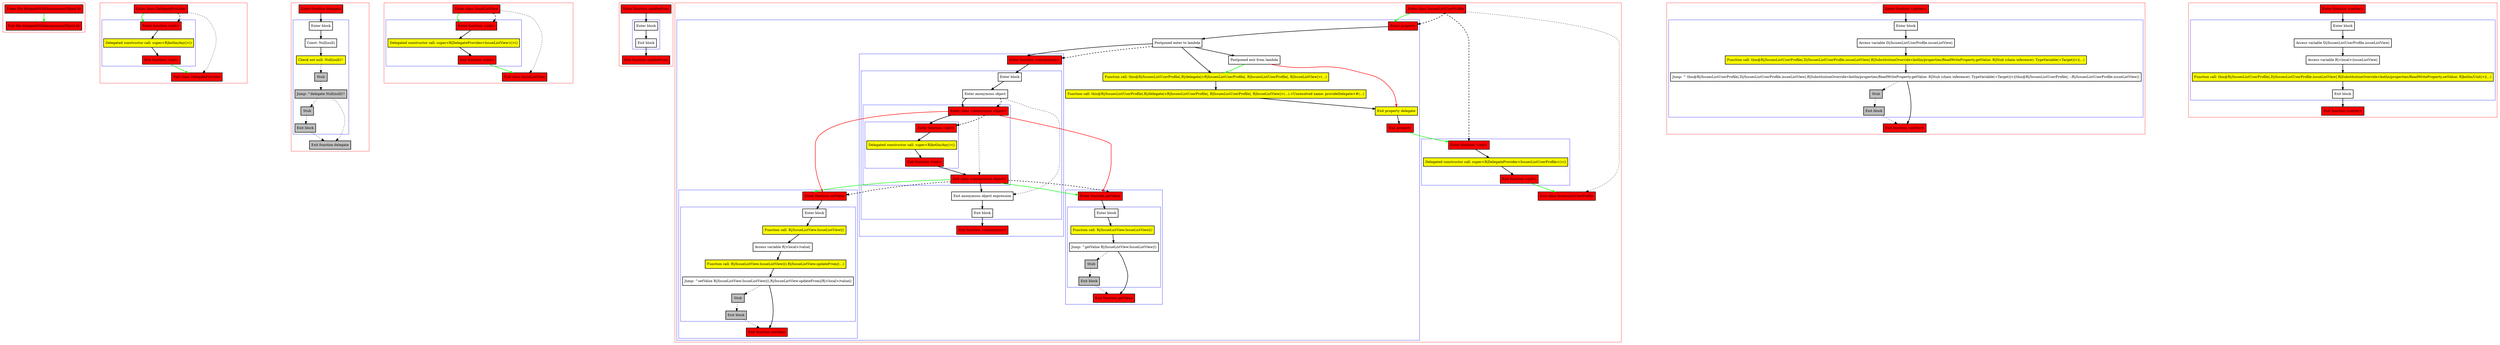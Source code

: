 digraph delegateWithAnonymousObject_kt {
    graph [nodesep=3]
    node [shape=box penwidth=2]
    edge [penwidth=2]

    subgraph cluster_0 {
        color=red
        0 [label="Enter file delegateWithAnonymousObject.kt" style="filled" fillcolor=red];
        1 [label="Exit file delegateWithAnonymousObject.kt" style="filled" fillcolor=red];
    }
    0 -> {1} [color=green];

    subgraph cluster_1 {
        color=red
        2 [label="Enter class DelegateProvider" style="filled" fillcolor=red];
        subgraph cluster_2 {
            color=blue
            3 [label="Enter function <init>" style="filled" fillcolor=red];
            4 [label="Delegated constructor call: super<R|kotlin/Any|>()" style="filled" fillcolor=yellow];
            5 [label="Exit function <init>" style="filled" fillcolor=red];
        }
        6 [label="Exit class DelegateProvider" style="filled" fillcolor=red];
    }
    2 -> {3} [color=green];
    2 -> {6} [style=dotted];
    2 -> {3} [style=dashed];
    3 -> {4};
    4 -> {5};
    5 -> {6} [color=green];

    subgraph cluster_3 {
        color=red
        7 [label="Enter function delegate" style="filled" fillcolor=red];
        subgraph cluster_4 {
            color=blue
            8 [label="Enter block"];
            9 [label="Const: Null(null)"];
            10 [label="Check not null: Null(null)!!" style="filled" fillcolor=yellow];
            11 [label="Stub" style="filled" fillcolor=gray];
            12 [label="Jump: ^delegate Null(null)!!" style="filled" fillcolor=gray];
            13 [label="Stub" style="filled" fillcolor=gray];
            14 [label="Exit block" style="filled" fillcolor=gray];
        }
        15 [label="Exit function delegate" style="filled" fillcolor=gray];
    }
    7 -> {8};
    8 -> {9};
    9 -> {10};
    10 -> {11} [style=dotted];
    11 -> {12} [style=dotted];
    12 -> {13 15} [style=dotted];
    13 -> {14} [style=dotted];
    14 -> {15} [style=dotted];

    subgraph cluster_5 {
        color=red
        16 [label="Enter class IssueListView" style="filled" fillcolor=red];
        subgraph cluster_6 {
            color=blue
            17 [label="Enter function <init>" style="filled" fillcolor=red];
            18 [label="Delegated constructor call: super<R|DelegateProvider<IssueListView>|>()" style="filled" fillcolor=yellow];
            19 [label="Exit function <init>" style="filled" fillcolor=red];
        }
        20 [label="Exit class IssueListView" style="filled" fillcolor=red];
    }
    16 -> {17} [color=green];
    16 -> {20} [style=dotted];
    16 -> {17} [style=dashed];
    17 -> {18};
    18 -> {19};
    19 -> {20} [color=green];

    subgraph cluster_7 {
        color=red
        21 [label="Enter function updateFrom" style="filled" fillcolor=red];
        subgraph cluster_8 {
            color=blue
            22 [label="Enter block"];
            23 [label="Exit block"];
        }
        24 [label="Exit function updateFrom" style="filled" fillcolor=red];
    }
    21 -> {22};
    22 -> {23};
    23 -> {24};

    subgraph cluster_9 {
        color=red
        25 [label="Enter class IssuesListUserProfile" style="filled" fillcolor=red];
        subgraph cluster_10 {
            color=blue
            26 [label="Enter property" style="filled" fillcolor=red];
            27 [label="Postponed enter to lambda"];
            subgraph cluster_11 {
                color=blue
                28 [label="Enter function <anonymous>" style="filled" fillcolor=red];
                subgraph cluster_12 {
                    color=blue
                    29 [label="Enter block"];
                    30 [label="Enter anonymous object"];
                    subgraph cluster_13 {
                        color=blue
                        31 [label="Enter class <anonymous object>" style="filled" fillcolor=red];
                        subgraph cluster_14 {
                            color=blue
                            32 [label="Enter function <init>" style="filled" fillcolor=red];
                            33 [label="Delegated constructor call: super<R|kotlin/Any|>()" style="filled" fillcolor=yellow];
                            34 [label="Exit function <init>" style="filled" fillcolor=red];
                        }
                        35 [label="Exit class <anonymous object>" style="filled" fillcolor=red];
                    }
                    36 [label="Exit anonymous object expression"];
                    37 [label="Exit block"];
                }
                38 [label="Exit function <anonymous>" style="filled" fillcolor=red];
            }
            subgraph cluster_15 {
                color=blue
                39 [label="Enter function setValue" style="filled" fillcolor=red];
                subgraph cluster_16 {
                    color=blue
                    40 [label="Enter block"];
                    41 [label="Function call: R|/IssueListView.IssueListView|()" style="filled" fillcolor=yellow];
                    42 [label="Access variable R|<local>/value|"];
                    43 [label="Function call: R|/IssueListView.IssueListView|().R|/IssueListView.updateFrom|(...)" style="filled" fillcolor=yellow];
                    44 [label="Jump: ^setValue R|/IssueListView.IssueListView|().R|/IssueListView.updateFrom|(R|<local>/value|)"];
                    45 [label="Stub" style="filled" fillcolor=gray];
                    46 [label="Exit block" style="filled" fillcolor=gray];
                }
                47 [label="Exit function setValue" style="filled" fillcolor=red];
            }
            subgraph cluster_17 {
                color=blue
                48 [label="Enter function getValue" style="filled" fillcolor=red];
                subgraph cluster_18 {
                    color=blue
                    49 [label="Enter block"];
                    50 [label="Function call: R|/IssueListView.IssueListView|()" style="filled" fillcolor=yellow];
                    51 [label="Jump: ^getValue R|/IssueListView.IssueListView|()"];
                    52 [label="Stub" style="filled" fillcolor=gray];
                    53 [label="Exit block" style="filled" fillcolor=gray];
                }
                54 [label="Exit function getValue" style="filled" fillcolor=red];
            }
            55 [label="Postponed exit from lambda"];
            56 [label="Function call: this@R|/IssuesListUserProfile|.R|/delegate|<R|IssuesListUserProfile|, R|IssuesListUserProfile|, R|IssueListView|>(...)" style="filled" fillcolor=yellow];
            57 [label="Function call: this@R|/IssuesListUserProfile|.R|/delegate|<R|IssuesListUserProfile|, R|IssuesListUserProfile|, R|IssueListView|>(...).<Unresolved name: provideDelegate>#(...)" style="filled" fillcolor=yellow];
            58 [label="Exit property delegate" style="filled" fillcolor=yellow];
            59 [label="Exit property" style="filled" fillcolor=red];
        }
        subgraph cluster_19 {
            color=blue
            60 [label="Enter function <init>" style="filled" fillcolor=red];
            61 [label="Delegated constructor call: super<R|DelegateProvider<IssuesListUserProfile>|>()" style="filled" fillcolor=yellow];
            62 [label="Exit function <init>" style="filled" fillcolor=red];
        }
        63 [label="Exit class IssuesListUserProfile" style="filled" fillcolor=red];
    }
    25 -> {26} [color=green];
    25 -> {63} [style=dotted];
    25 -> {26 60} [style=dashed];
    26 -> {27};
    27 -> {28 55 56};
    27 -> {28} [style=dashed];
    28 -> {29};
    29 -> {30};
    30 -> {31};
    30 -> {36} [style=dotted];
    30 -> {31} [style=dashed];
    31 -> {32};
    31 -> {39 48} [color=red];
    31 -> {35} [style=dotted];
    31 -> {32} [style=dashed];
    32 -> {33};
    33 -> {34};
    34 -> {35};
    35 -> {36};
    35 -> {39 48} [color=green];
    35 -> {39 48} [style=dashed];
    36 -> {37};
    37 -> {38};
    39 -> {40};
    40 -> {41};
    41 -> {42};
    42 -> {43};
    43 -> {44};
    44 -> {47};
    44 -> {45} [style=dotted];
    45 -> {46} [style=dotted];
    46 -> {47} [style=dotted];
    48 -> {49};
    49 -> {50};
    50 -> {51};
    51 -> {54};
    51 -> {52} [style=dotted];
    52 -> {53} [style=dotted];
    53 -> {54} [style=dotted];
    55 -> {56} [color=green];
    55 -> {58} [color=red];
    56 -> {57};
    57 -> {58};
    58 -> {59};
    59 -> {60} [color=green];
    60 -> {61};
    61 -> {62};
    62 -> {63} [color=green];

    subgraph cluster_20 {
        color=red
        64 [label="Enter function <getter>" style="filled" fillcolor=red];
        subgraph cluster_21 {
            color=blue
            65 [label="Enter block"];
            66 [label="Access variable D|/IssuesListUserProfile.issueListView|"];
            67 [label="Function call: this@R|/IssuesListUserProfile|.D|/IssuesListUserProfile.issueListView|.R|SubstitutionOverride<kotlin/properties/ReadWriteProperty.getValue: R|Stub (chain inference): TypeVariable(+Target)|>|(...)" style="filled" fillcolor=yellow];
            68 [label="Jump: ^ this@R|/IssuesListUserProfile|.D|/IssuesListUserProfile.issueListView|.R|SubstitutionOverride<kotlin/properties/ReadWriteProperty.getValue: R|Stub (chain inference): TypeVariable(+Target)|>|(this@R|/IssuesListUserProfile|, ::R|/IssuesListUserProfile.issueListView|)"];
            69 [label="Stub" style="filled" fillcolor=gray];
            70 [label="Exit block" style="filled" fillcolor=gray];
        }
        71 [label="Exit function <getter>" style="filled" fillcolor=red];
    }
    64 -> {65};
    65 -> {66};
    66 -> {67};
    67 -> {68};
    68 -> {71};
    68 -> {69} [style=dotted];
    69 -> {70} [style=dotted];
    70 -> {71} [style=dotted];

    subgraph cluster_22 {
        color=red
        72 [label="Enter function <setter>" style="filled" fillcolor=red];
        subgraph cluster_23 {
            color=blue
            73 [label="Enter block"];
            74 [label="Access variable D|/IssuesListUserProfile.issueListView|"];
            75 [label="Access variable R|<local>/issueListView|"];
            76 [label="Function call: this@R|/IssuesListUserProfile|.D|/IssuesListUserProfile.issueListView|.R|SubstitutionOverride<kotlin/properties/ReadWriteProperty.setValue: R|kotlin/Unit|>|(...)" style="filled" fillcolor=yellow];
            77 [label="Exit block"];
        }
        78 [label="Exit function <setter>" style="filled" fillcolor=red];
    }
    72 -> {73};
    73 -> {74};
    74 -> {75};
    75 -> {76};
    76 -> {77};
    77 -> {78};

}
